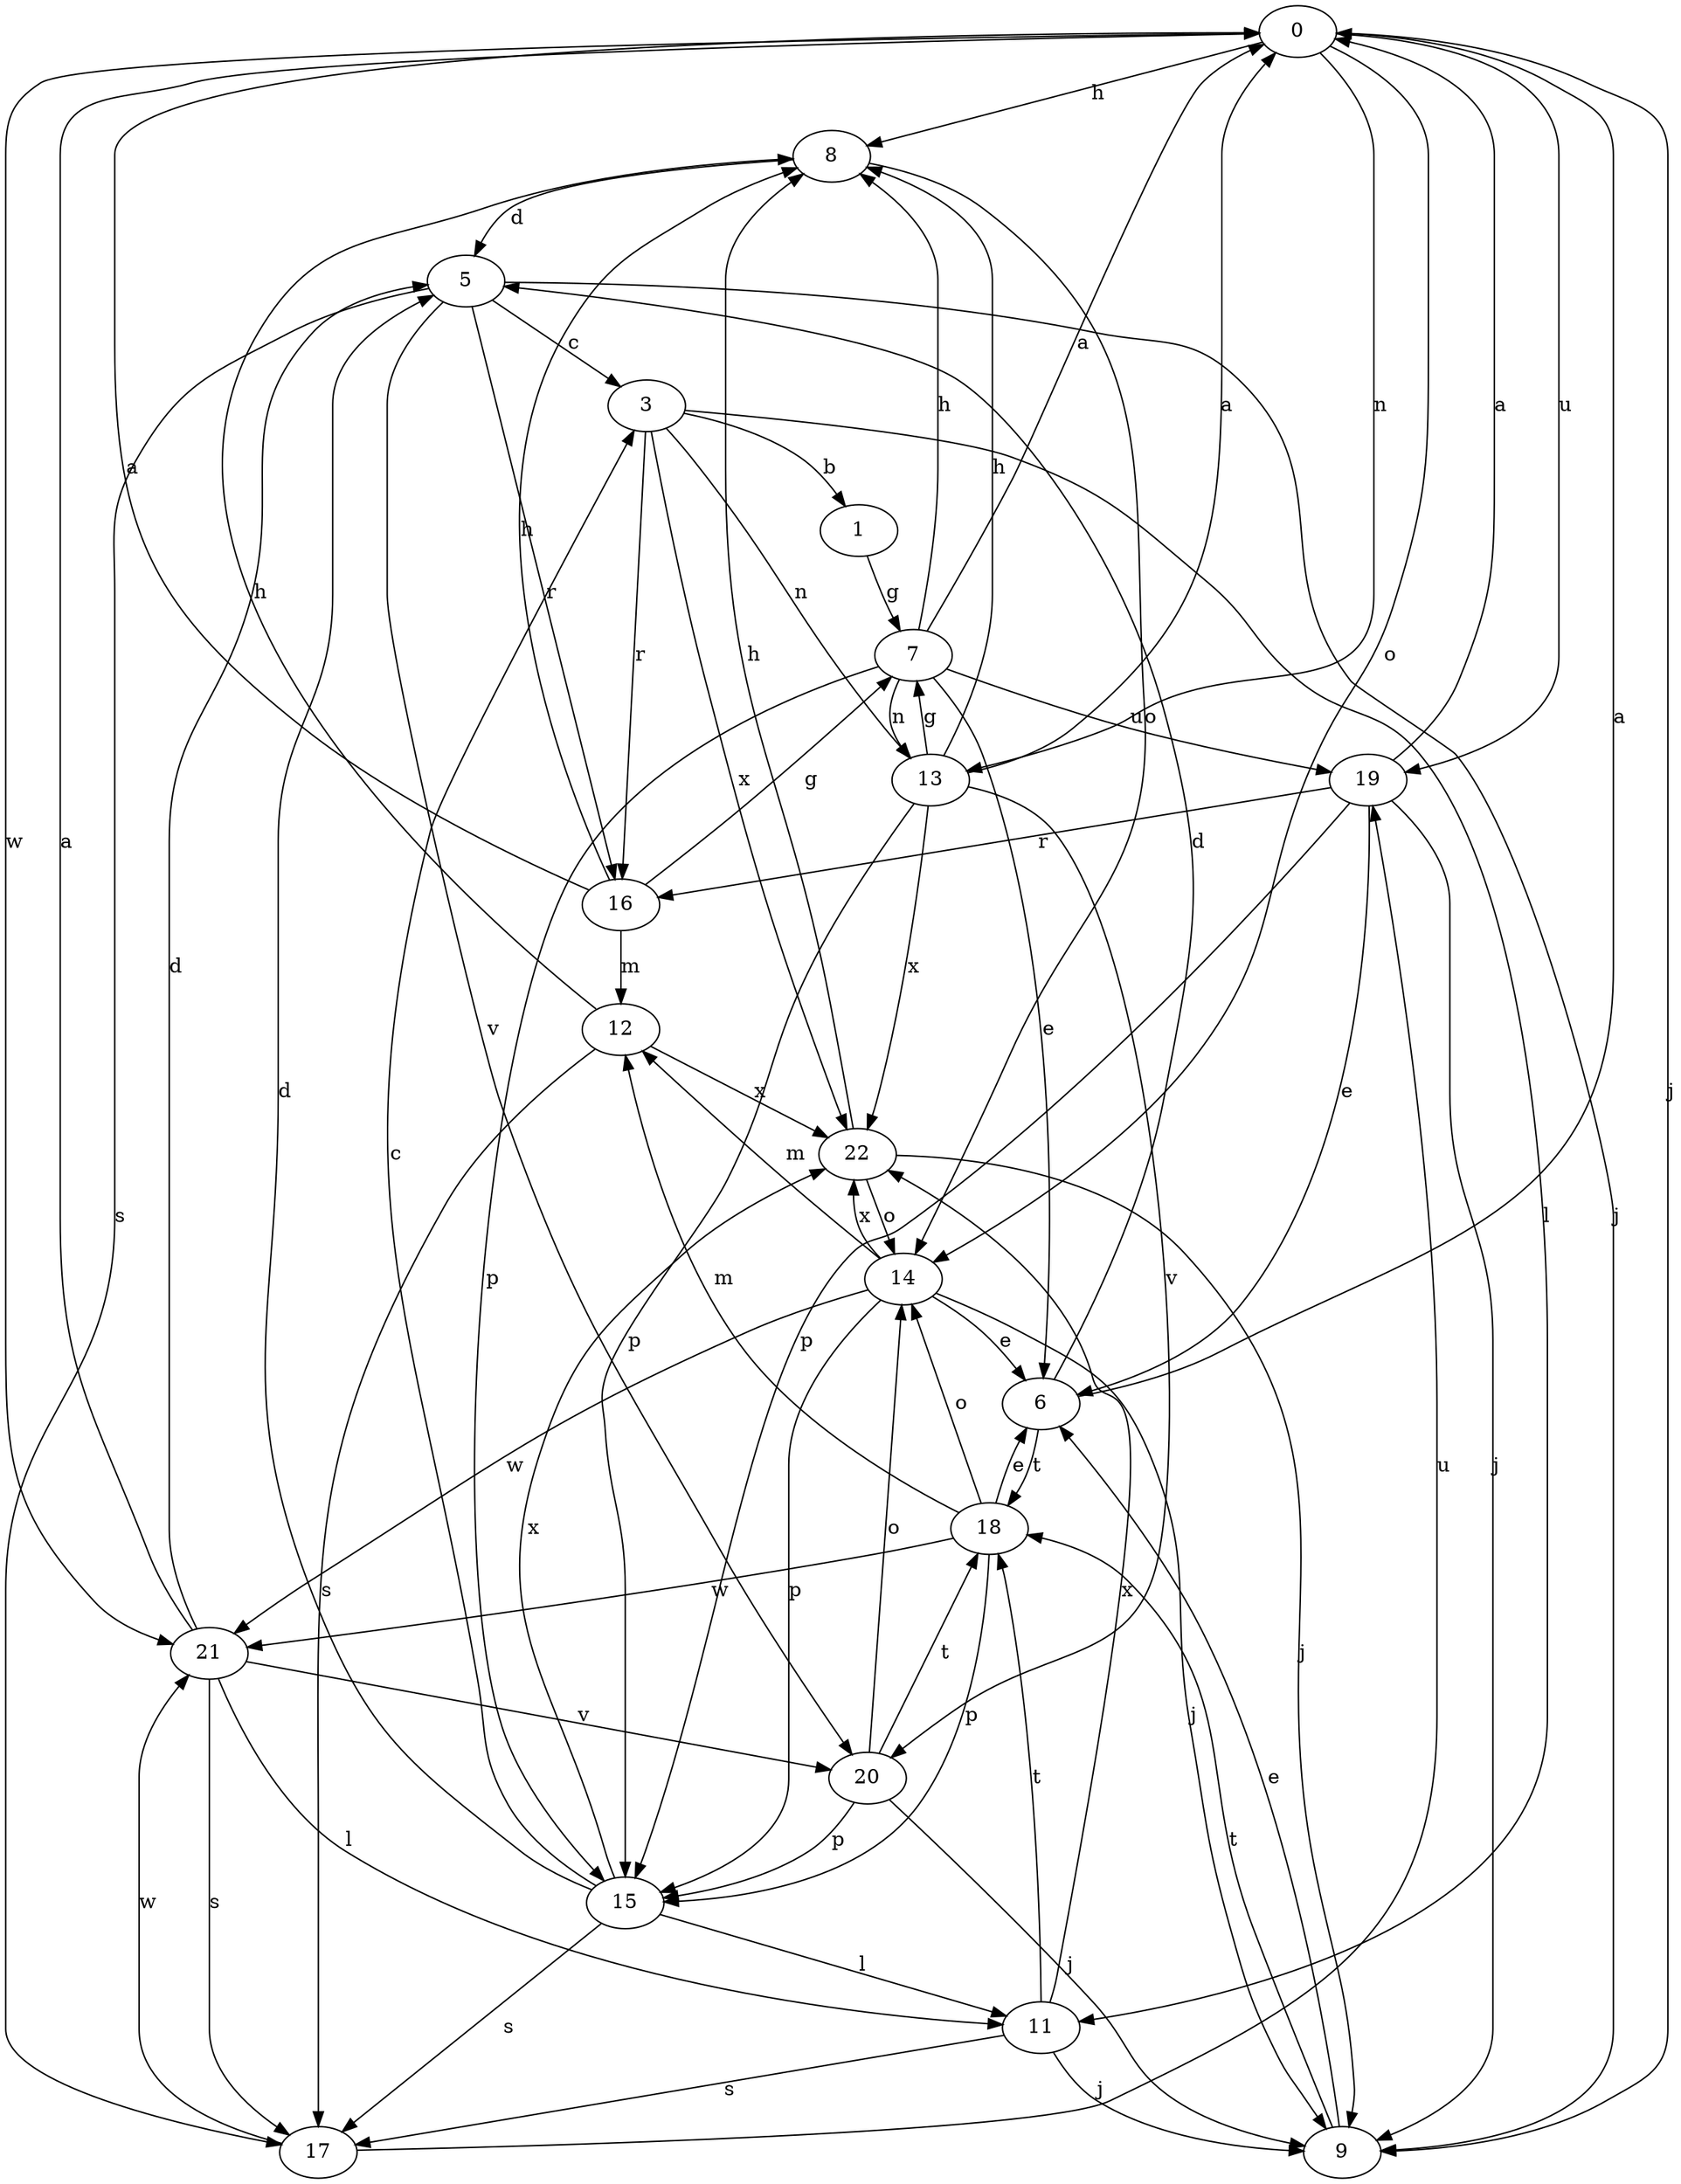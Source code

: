 strict digraph  {
0;
1;
3;
5;
6;
7;
8;
9;
11;
12;
13;
14;
15;
16;
17;
18;
19;
20;
21;
22;
0 -> 8  [label=h];
0 -> 9  [label=j];
0 -> 13  [label=n];
0 -> 14  [label=o];
0 -> 19  [label=u];
0 -> 21  [label=w];
1 -> 7  [label=g];
3 -> 1  [label=b];
3 -> 11  [label=l];
3 -> 13  [label=n];
3 -> 16  [label=r];
3 -> 22  [label=x];
5 -> 3  [label=c];
5 -> 9  [label=j];
5 -> 16  [label=r];
5 -> 17  [label=s];
5 -> 20  [label=v];
6 -> 0  [label=a];
6 -> 5  [label=d];
6 -> 18  [label=t];
7 -> 0  [label=a];
7 -> 6  [label=e];
7 -> 8  [label=h];
7 -> 13  [label=n];
7 -> 15  [label=p];
7 -> 19  [label=u];
8 -> 5  [label=d];
8 -> 14  [label=o];
9 -> 6  [label=e];
9 -> 18  [label=t];
11 -> 9  [label=j];
11 -> 17  [label=s];
11 -> 18  [label=t];
11 -> 22  [label=x];
12 -> 8  [label=h];
12 -> 17  [label=s];
12 -> 22  [label=x];
13 -> 0  [label=a];
13 -> 7  [label=g];
13 -> 8  [label=h];
13 -> 15  [label=p];
13 -> 20  [label=v];
13 -> 22  [label=x];
14 -> 6  [label=e];
14 -> 9  [label=j];
14 -> 12  [label=m];
14 -> 15  [label=p];
14 -> 21  [label=w];
14 -> 22  [label=x];
15 -> 3  [label=c];
15 -> 5  [label=d];
15 -> 11  [label=l];
15 -> 17  [label=s];
15 -> 22  [label=x];
16 -> 0  [label=a];
16 -> 7  [label=g];
16 -> 8  [label=h];
16 -> 12  [label=m];
17 -> 19  [label=u];
17 -> 21  [label=w];
18 -> 6  [label=e];
18 -> 12  [label=m];
18 -> 14  [label=o];
18 -> 15  [label=p];
18 -> 21  [label=w];
19 -> 0  [label=a];
19 -> 6  [label=e];
19 -> 9  [label=j];
19 -> 15  [label=p];
19 -> 16  [label=r];
20 -> 9  [label=j];
20 -> 14  [label=o];
20 -> 15  [label=p];
20 -> 18  [label=t];
21 -> 0  [label=a];
21 -> 5  [label=d];
21 -> 11  [label=l];
21 -> 17  [label=s];
21 -> 20  [label=v];
22 -> 8  [label=h];
22 -> 9  [label=j];
22 -> 14  [label=o];
}
